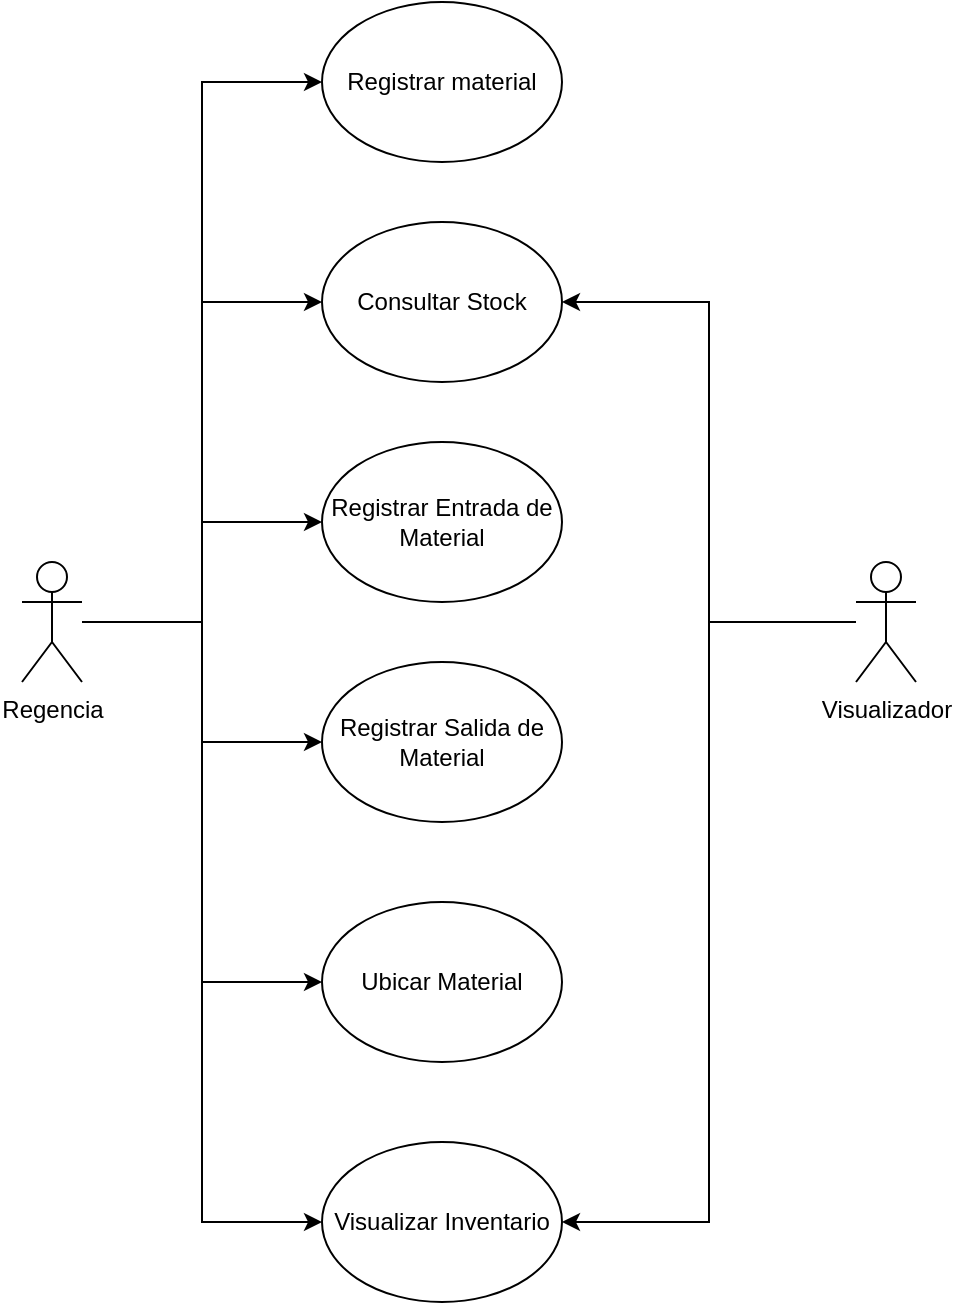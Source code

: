 <mxfile version="28.2.5">
  <diagram name="Página-1" id="ONbbb96yLg2oVufJUNy2">
    <mxGraphModel dx="1426" dy="785" grid="1" gridSize="10" guides="1" tooltips="1" connect="1" arrows="1" fold="1" page="1" pageScale="1" pageWidth="827" pageHeight="1169" math="0" shadow="0">
      <root>
        <mxCell id="0" />
        <mxCell id="1" parent="0" />
        <mxCell id="jZ29wJrcqXjY8tIyTKuG-9" style="edgeStyle=orthogonalEdgeStyle;rounded=0;orthogonalLoop=1;jettySize=auto;html=1;entryX=1;entryY=0.5;entryDx=0;entryDy=0;" edge="1" parent="1" source="jZ29wJrcqXjY8tIyTKuG-1" target="jZ29wJrcqXjY8tIyTKuG-4">
          <mxGeometry relative="1" as="geometry" />
        </mxCell>
        <mxCell id="jZ29wJrcqXjY8tIyTKuG-10" style="edgeStyle=orthogonalEdgeStyle;rounded=0;orthogonalLoop=1;jettySize=auto;html=1;entryX=1;entryY=0.5;entryDx=0;entryDy=0;" edge="1" parent="1" source="jZ29wJrcqXjY8tIyTKuG-1" target="jZ29wJrcqXjY8tIyTKuG-8">
          <mxGeometry relative="1" as="geometry" />
        </mxCell>
        <mxCell id="jZ29wJrcqXjY8tIyTKuG-1" value="Visualizador" style="shape=umlActor;verticalLabelPosition=bottom;verticalAlign=top;html=1;outlineConnect=0;" vertex="1" parent="1">
          <mxGeometry x="797" y="430" width="30" height="60" as="geometry" />
        </mxCell>
        <mxCell id="jZ29wJrcqXjY8tIyTKuG-11" style="edgeStyle=orthogonalEdgeStyle;rounded=0;orthogonalLoop=1;jettySize=auto;html=1;entryX=0;entryY=0.5;entryDx=0;entryDy=0;" edge="1" parent="1" source="jZ29wJrcqXjY8tIyTKuG-2" target="jZ29wJrcqXjY8tIyTKuG-7">
          <mxGeometry relative="1" as="geometry" />
        </mxCell>
        <mxCell id="jZ29wJrcqXjY8tIyTKuG-12" style="edgeStyle=orthogonalEdgeStyle;rounded=0;orthogonalLoop=1;jettySize=auto;html=1;entryX=0;entryY=0.5;entryDx=0;entryDy=0;" edge="1" parent="1" source="jZ29wJrcqXjY8tIyTKuG-2" target="jZ29wJrcqXjY8tIyTKuG-8">
          <mxGeometry relative="1" as="geometry" />
        </mxCell>
        <mxCell id="jZ29wJrcqXjY8tIyTKuG-13" style="edgeStyle=orthogonalEdgeStyle;rounded=0;orthogonalLoop=1;jettySize=auto;html=1;entryX=0;entryY=0.5;entryDx=0;entryDy=0;" edge="1" parent="1" source="jZ29wJrcqXjY8tIyTKuG-2" target="jZ29wJrcqXjY8tIyTKuG-3">
          <mxGeometry relative="1" as="geometry" />
        </mxCell>
        <mxCell id="jZ29wJrcqXjY8tIyTKuG-14" style="edgeStyle=orthogonalEdgeStyle;rounded=0;orthogonalLoop=1;jettySize=auto;html=1;entryX=0;entryY=0.5;entryDx=0;entryDy=0;" edge="1" parent="1" source="jZ29wJrcqXjY8tIyTKuG-2" target="jZ29wJrcqXjY8tIyTKuG-5">
          <mxGeometry relative="1" as="geometry" />
        </mxCell>
        <mxCell id="jZ29wJrcqXjY8tIyTKuG-15" style="edgeStyle=orthogonalEdgeStyle;rounded=0;orthogonalLoop=1;jettySize=auto;html=1;entryX=0;entryY=0.5;entryDx=0;entryDy=0;" edge="1" parent="1" source="jZ29wJrcqXjY8tIyTKuG-2" target="jZ29wJrcqXjY8tIyTKuG-6">
          <mxGeometry relative="1" as="geometry" />
        </mxCell>
        <mxCell id="jZ29wJrcqXjY8tIyTKuG-16" style="edgeStyle=orthogonalEdgeStyle;rounded=0;orthogonalLoop=1;jettySize=auto;html=1;entryX=0;entryY=0.5;entryDx=0;entryDy=0;" edge="1" parent="1" source="jZ29wJrcqXjY8tIyTKuG-2" target="jZ29wJrcqXjY8tIyTKuG-4">
          <mxGeometry relative="1" as="geometry" />
        </mxCell>
        <mxCell id="jZ29wJrcqXjY8tIyTKuG-2" value="Regencia" style="shape=umlActor;verticalLabelPosition=bottom;verticalAlign=top;html=1;outlineConnect=0;" vertex="1" parent="1">
          <mxGeometry x="380" y="430" width="30" height="60" as="geometry" />
        </mxCell>
        <mxCell id="jZ29wJrcqXjY8tIyTKuG-3" value="Registrar Entrada de Material" style="ellipse;whiteSpace=wrap;html=1;" vertex="1" parent="1">
          <mxGeometry x="530" y="370" width="120" height="80" as="geometry" />
        </mxCell>
        <mxCell id="jZ29wJrcqXjY8tIyTKuG-4" value="Visualizar Inventario" style="ellipse;whiteSpace=wrap;html=1;" vertex="1" parent="1">
          <mxGeometry x="530" y="720" width="120" height="80" as="geometry" />
        </mxCell>
        <mxCell id="jZ29wJrcqXjY8tIyTKuG-5" value="Registrar Salida de Material" style="ellipse;whiteSpace=wrap;html=1;" vertex="1" parent="1">
          <mxGeometry x="530" y="480" width="120" height="80" as="geometry" />
        </mxCell>
        <mxCell id="jZ29wJrcqXjY8tIyTKuG-6" value="Ubicar Material" style="ellipse;whiteSpace=wrap;html=1;" vertex="1" parent="1">
          <mxGeometry x="530" y="600" width="120" height="80" as="geometry" />
        </mxCell>
        <mxCell id="jZ29wJrcqXjY8tIyTKuG-7" value="Registrar material" style="ellipse;whiteSpace=wrap;html=1;" vertex="1" parent="1">
          <mxGeometry x="530" y="150" width="120" height="80" as="geometry" />
        </mxCell>
        <mxCell id="jZ29wJrcqXjY8tIyTKuG-8" value="Consultar Stock" style="ellipse;whiteSpace=wrap;html=1;" vertex="1" parent="1">
          <mxGeometry x="530" y="260" width="120" height="80" as="geometry" />
        </mxCell>
      </root>
    </mxGraphModel>
  </diagram>
</mxfile>
